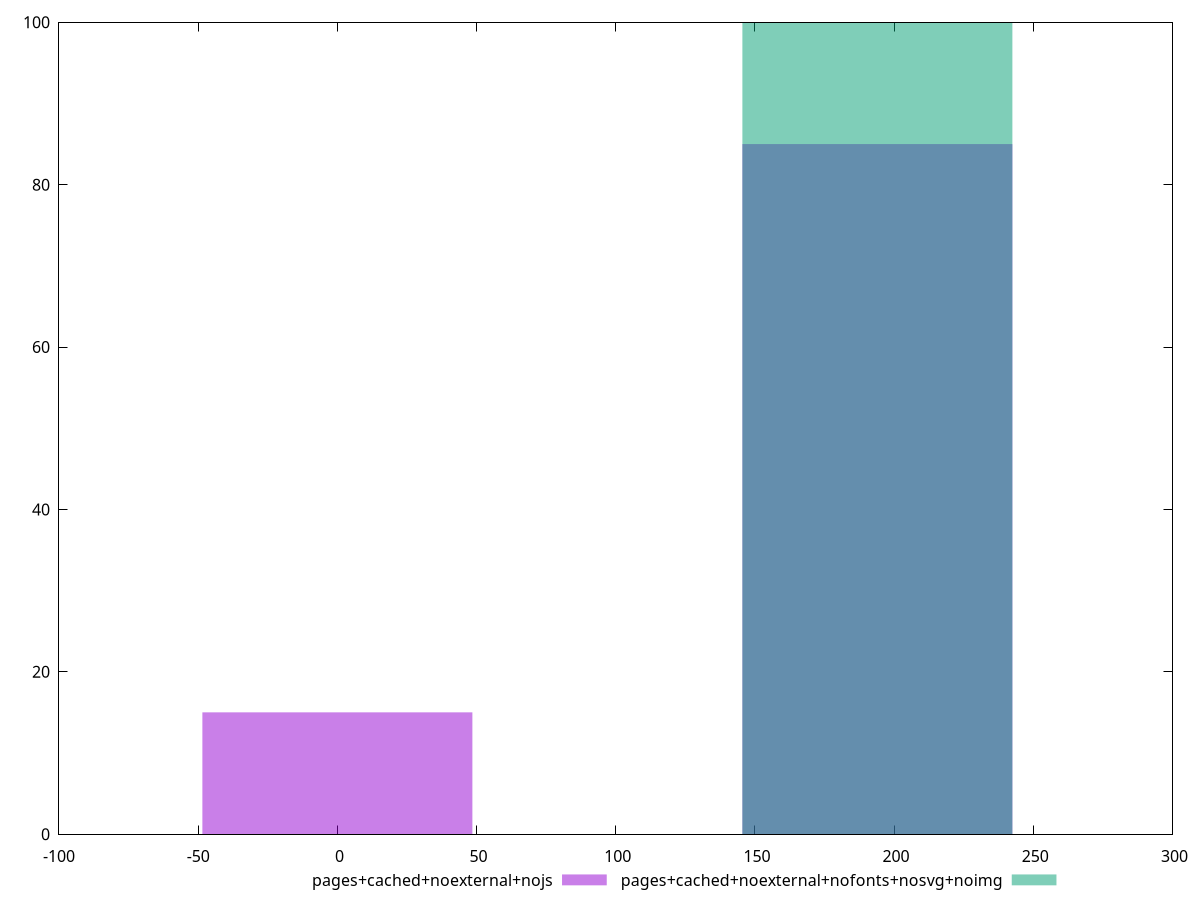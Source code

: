 reset
set terminal svg size 640, 500 enhanced background rgb 'white'
set output "reprap/uses-http2/comparison/histogram/10_vs_11.svg"

$pagesCachedNoexternalNojs <<EOF
0 15
193.98450786298906 85
EOF

$pagesCachedNoexternalNofontsNosvgNoimg <<EOF
193.98450786298906 100
EOF

set key outside below
set boxwidth 96.99225393149453
set yrange [0:100]
set style fill transparent solid 0.5 noborder

plot \
  $pagesCachedNoexternalNojs title "pages+cached+noexternal+nojs" with boxes, \
  $pagesCachedNoexternalNofontsNosvgNoimg title "pages+cached+noexternal+nofonts+nosvg+noimg" with boxes, \


reset